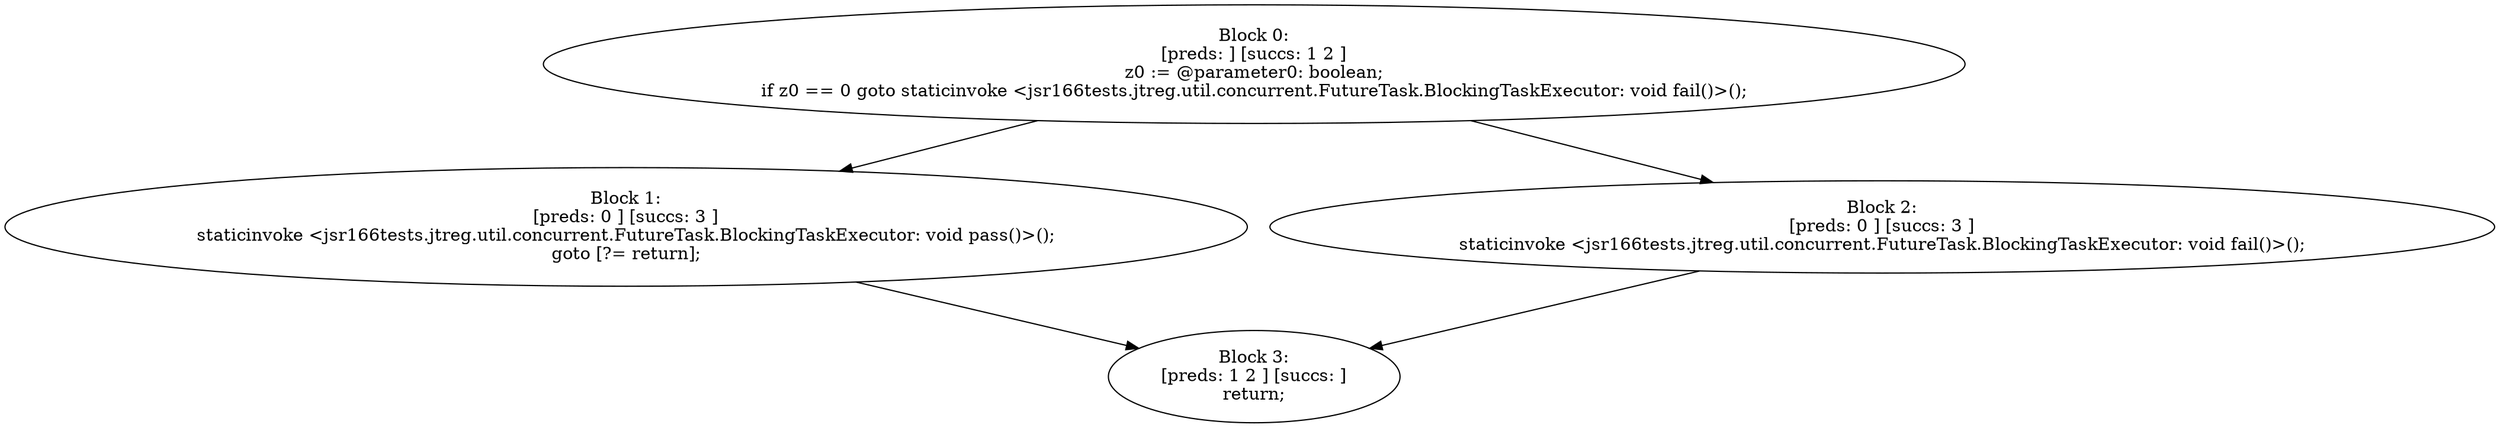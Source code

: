 digraph "unitGraph" {
    "Block 0:
[preds: ] [succs: 1 2 ]
z0 := @parameter0: boolean;
if z0 == 0 goto staticinvoke <jsr166tests.jtreg.util.concurrent.FutureTask.BlockingTaskExecutor: void fail()>();
"
    "Block 1:
[preds: 0 ] [succs: 3 ]
staticinvoke <jsr166tests.jtreg.util.concurrent.FutureTask.BlockingTaskExecutor: void pass()>();
goto [?= return];
"
    "Block 2:
[preds: 0 ] [succs: 3 ]
staticinvoke <jsr166tests.jtreg.util.concurrent.FutureTask.BlockingTaskExecutor: void fail()>();
"
    "Block 3:
[preds: 1 2 ] [succs: ]
return;
"
    "Block 0:
[preds: ] [succs: 1 2 ]
z0 := @parameter0: boolean;
if z0 == 0 goto staticinvoke <jsr166tests.jtreg.util.concurrent.FutureTask.BlockingTaskExecutor: void fail()>();
"->"Block 1:
[preds: 0 ] [succs: 3 ]
staticinvoke <jsr166tests.jtreg.util.concurrent.FutureTask.BlockingTaskExecutor: void pass()>();
goto [?= return];
";
    "Block 0:
[preds: ] [succs: 1 2 ]
z0 := @parameter0: boolean;
if z0 == 0 goto staticinvoke <jsr166tests.jtreg.util.concurrent.FutureTask.BlockingTaskExecutor: void fail()>();
"->"Block 2:
[preds: 0 ] [succs: 3 ]
staticinvoke <jsr166tests.jtreg.util.concurrent.FutureTask.BlockingTaskExecutor: void fail()>();
";
    "Block 1:
[preds: 0 ] [succs: 3 ]
staticinvoke <jsr166tests.jtreg.util.concurrent.FutureTask.BlockingTaskExecutor: void pass()>();
goto [?= return];
"->"Block 3:
[preds: 1 2 ] [succs: ]
return;
";
    "Block 2:
[preds: 0 ] [succs: 3 ]
staticinvoke <jsr166tests.jtreg.util.concurrent.FutureTask.BlockingTaskExecutor: void fail()>();
"->"Block 3:
[preds: 1 2 ] [succs: ]
return;
";
}
